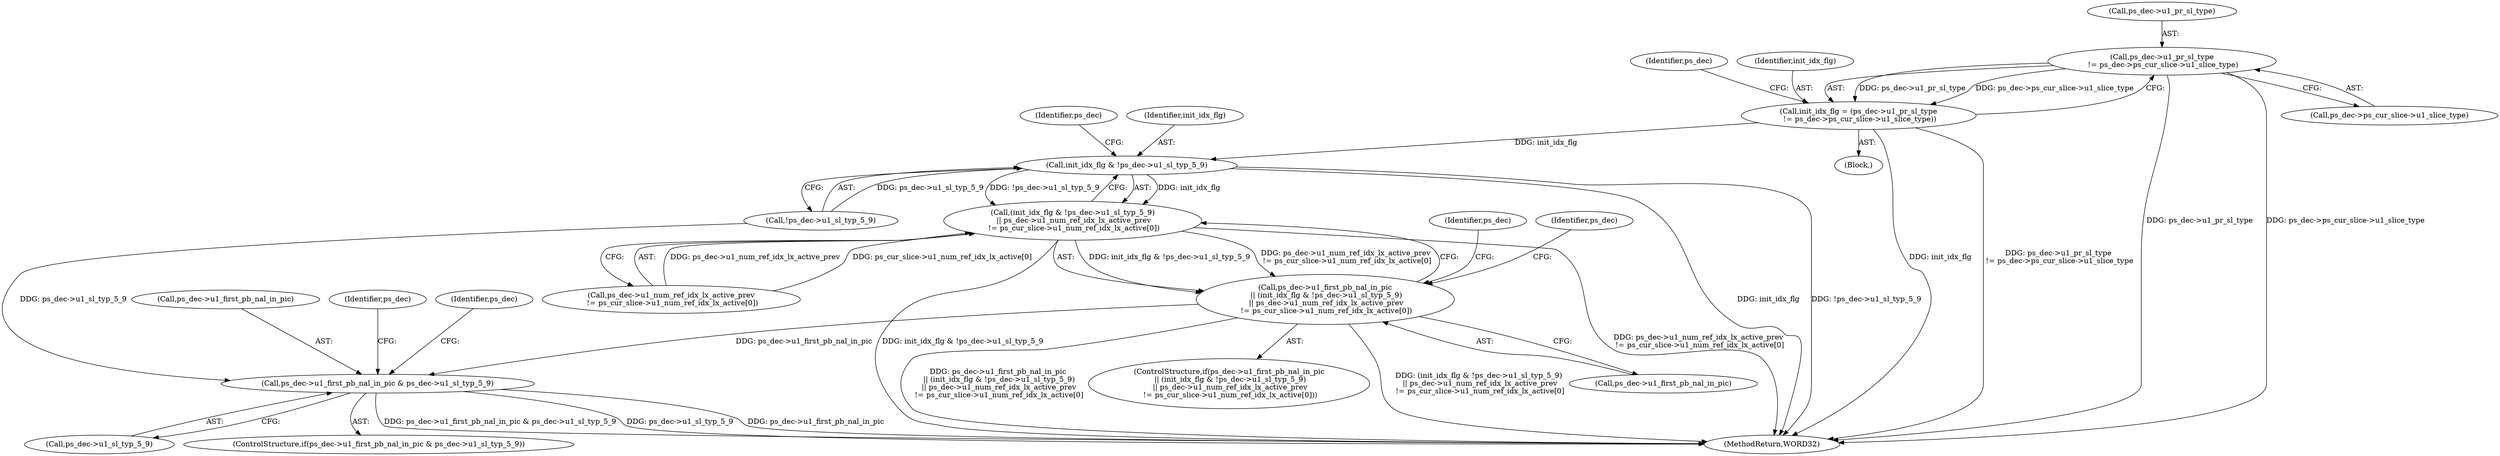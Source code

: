 digraph "0_Android_943323f1d9d3dd5c2634deb26cbe72343ca6b3db_2@pointer" {
"1000308" [label="(Call,ps_dec->u1_pr_sl_type\n != ps_dec->ps_cur_slice->u1_slice_type)"];
"1000306" [label="(Call,init_idx_flg = (ps_dec->u1_pr_sl_type\n != ps_dec->ps_cur_slice->u1_slice_type))"];
"1000323" [label="(Call,init_idx_flg & !ps_dec->u1_sl_typ_5_9)"];
"1000322" [label="(Call,(init_idx_flg & !ps_dec->u1_sl_typ_5_9)\n || ps_dec->u1_num_ref_idx_lx_active_prev\n != ps_cur_slice->u1_num_ref_idx_lx_active[0])"];
"1000318" [label="(Call,ps_dec->u1_first_pb_nal_in_pic\n || (init_idx_flg & !ps_dec->u1_sl_typ_5_9)\n || ps_dec->u1_num_ref_idx_lx_active_prev\n != ps_cur_slice->u1_num_ref_idx_lx_active[0])"];
"1000342" [label="(Call,ps_dec->u1_first_pb_nal_in_pic & ps_dec->u1_sl_typ_5_9)"];
"1000304" [label="(Block,)"];
"1000342" [label="(Call,ps_dec->u1_first_pb_nal_in_pic & ps_dec->u1_sl_typ_5_9)"];
"1000343" [label="(Call,ps_dec->u1_first_pb_nal_in_pic)"];
"1000340" [label="(Identifier,ps_dec)"];
"1000320" [label="(Identifier,ps_dec)"];
"1000307" [label="(Identifier,init_idx_flg)"];
"1001025" [label="(MethodReturn,WORD32)"];
"1000344" [label="(Identifier,ps_dec)"];
"1000351" [label="(Identifier,ps_dec)"];
"1000331" [label="(Identifier,ps_dec)"];
"1000325" [label="(Call,!ps_dec->u1_sl_typ_5_9)"];
"1000324" [label="(Identifier,init_idx_flg)"];
"1000306" [label="(Call,init_idx_flg = (ps_dec->u1_pr_sl_type\n != ps_dec->ps_cur_slice->u1_slice_type))"];
"1000322" [label="(Call,(init_idx_flg & !ps_dec->u1_sl_typ_5_9)\n || ps_dec->u1_num_ref_idx_lx_active_prev\n != ps_cur_slice->u1_num_ref_idx_lx_active[0])"];
"1000356" [label="(Identifier,ps_dec)"];
"1000318" [label="(Call,ps_dec->u1_first_pb_nal_in_pic\n || (init_idx_flg & !ps_dec->u1_sl_typ_5_9)\n || ps_dec->u1_num_ref_idx_lx_active_prev\n != ps_cur_slice->u1_num_ref_idx_lx_active[0])"];
"1000308" [label="(Call,ps_dec->u1_pr_sl_type\n != ps_dec->ps_cur_slice->u1_slice_type)"];
"1000309" [label="(Call,ps_dec->u1_pr_sl_type)"];
"1000319" [label="(Call,ps_dec->u1_first_pb_nal_in_pic)"];
"1000323" [label="(Call,init_idx_flg & !ps_dec->u1_sl_typ_5_9)"];
"1000341" [label="(ControlStructure,if(ps_dec->u1_first_pb_nal_in_pic & ps_dec->u1_sl_typ_5_9))"];
"1000312" [label="(Call,ps_dec->ps_cur_slice->u1_slice_type)"];
"1000329" [label="(Call,ps_dec->u1_num_ref_idx_lx_active_prev\n != ps_cur_slice->u1_num_ref_idx_lx_active[0])"];
"1000317" [label="(ControlStructure,if(ps_dec->u1_first_pb_nal_in_pic\n || (init_idx_flg & !ps_dec->u1_sl_typ_5_9)\n || ps_dec->u1_num_ref_idx_lx_active_prev\n != ps_cur_slice->u1_num_ref_idx_lx_active[0]))"];
"1000346" [label="(Call,ps_dec->u1_sl_typ_5_9)"];
"1000308" -> "1000306"  [label="AST: "];
"1000308" -> "1000312"  [label="CFG: "];
"1000309" -> "1000308"  [label="AST: "];
"1000312" -> "1000308"  [label="AST: "];
"1000306" -> "1000308"  [label="CFG: "];
"1000308" -> "1001025"  [label="DDG: ps_dec->u1_pr_sl_type"];
"1000308" -> "1001025"  [label="DDG: ps_dec->ps_cur_slice->u1_slice_type"];
"1000308" -> "1000306"  [label="DDG: ps_dec->u1_pr_sl_type"];
"1000308" -> "1000306"  [label="DDG: ps_dec->ps_cur_slice->u1_slice_type"];
"1000306" -> "1000304"  [label="AST: "];
"1000307" -> "1000306"  [label="AST: "];
"1000320" -> "1000306"  [label="CFG: "];
"1000306" -> "1001025"  [label="DDG: init_idx_flg"];
"1000306" -> "1001025"  [label="DDG: ps_dec->u1_pr_sl_type\n != ps_dec->ps_cur_slice->u1_slice_type"];
"1000306" -> "1000323"  [label="DDG: init_idx_flg"];
"1000323" -> "1000322"  [label="AST: "];
"1000323" -> "1000325"  [label="CFG: "];
"1000324" -> "1000323"  [label="AST: "];
"1000325" -> "1000323"  [label="AST: "];
"1000331" -> "1000323"  [label="CFG: "];
"1000322" -> "1000323"  [label="CFG: "];
"1000323" -> "1001025"  [label="DDG: init_idx_flg"];
"1000323" -> "1001025"  [label="DDG: !ps_dec->u1_sl_typ_5_9"];
"1000323" -> "1000322"  [label="DDG: init_idx_flg"];
"1000323" -> "1000322"  [label="DDG: !ps_dec->u1_sl_typ_5_9"];
"1000325" -> "1000323"  [label="DDG: ps_dec->u1_sl_typ_5_9"];
"1000322" -> "1000318"  [label="AST: "];
"1000322" -> "1000329"  [label="CFG: "];
"1000329" -> "1000322"  [label="AST: "];
"1000318" -> "1000322"  [label="CFG: "];
"1000322" -> "1001025"  [label="DDG: ps_dec->u1_num_ref_idx_lx_active_prev\n != ps_cur_slice->u1_num_ref_idx_lx_active[0]"];
"1000322" -> "1001025"  [label="DDG: init_idx_flg & !ps_dec->u1_sl_typ_5_9"];
"1000322" -> "1000318"  [label="DDG: init_idx_flg & !ps_dec->u1_sl_typ_5_9"];
"1000322" -> "1000318"  [label="DDG: ps_dec->u1_num_ref_idx_lx_active_prev\n != ps_cur_slice->u1_num_ref_idx_lx_active[0]"];
"1000329" -> "1000322"  [label="DDG: ps_dec->u1_num_ref_idx_lx_active_prev"];
"1000329" -> "1000322"  [label="DDG: ps_cur_slice->u1_num_ref_idx_lx_active[0]"];
"1000318" -> "1000317"  [label="AST: "];
"1000318" -> "1000319"  [label="CFG: "];
"1000319" -> "1000318"  [label="AST: "];
"1000340" -> "1000318"  [label="CFG: "];
"1000344" -> "1000318"  [label="CFG: "];
"1000318" -> "1001025"  [label="DDG: ps_dec->u1_first_pb_nal_in_pic\n || (init_idx_flg & !ps_dec->u1_sl_typ_5_9)\n || ps_dec->u1_num_ref_idx_lx_active_prev\n != ps_cur_slice->u1_num_ref_idx_lx_active[0]"];
"1000318" -> "1001025"  [label="DDG: (init_idx_flg & !ps_dec->u1_sl_typ_5_9)\n || ps_dec->u1_num_ref_idx_lx_active_prev\n != ps_cur_slice->u1_num_ref_idx_lx_active[0]"];
"1000318" -> "1000342"  [label="DDG: ps_dec->u1_first_pb_nal_in_pic"];
"1000342" -> "1000341"  [label="AST: "];
"1000342" -> "1000346"  [label="CFG: "];
"1000343" -> "1000342"  [label="AST: "];
"1000346" -> "1000342"  [label="AST: "];
"1000351" -> "1000342"  [label="CFG: "];
"1000356" -> "1000342"  [label="CFG: "];
"1000342" -> "1001025"  [label="DDG: ps_dec->u1_first_pb_nal_in_pic"];
"1000342" -> "1001025"  [label="DDG: ps_dec->u1_first_pb_nal_in_pic & ps_dec->u1_sl_typ_5_9"];
"1000342" -> "1001025"  [label="DDG: ps_dec->u1_sl_typ_5_9"];
"1000325" -> "1000342"  [label="DDG: ps_dec->u1_sl_typ_5_9"];
}
